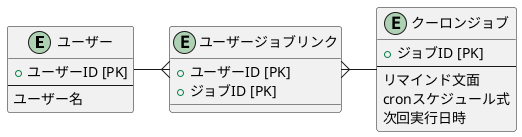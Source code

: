 @startuml

/'
  ユーザー
  クーロンジョブ
  ユーザー_ジョブ_リンク
 '/


entity "ユーザー" as users {
  + ユーザーID [PK]
  --
  ユーザー名
}

entity "クーロンジョブ" as cronjobs {
  + ジョブID [PK]
  --
  リマインド文面
  cronスケジュール式
  次回実行日時
}

entity "ユーザージョブリンク" as user_job_links {
  + ユーザーID [PK]
  + ジョブID [PK]
}

/'
関係性
------   :1
----||   :1 and only 1
----o|   :0 or 1
-----{   :many
----|{   :1 or more
----o{   :0 or many

entityの位置
ri ...right
le ...left
do ...down
'/
users --ri-{ user_job_links
user_job_links }-ri-- cronjobs

@enduml
